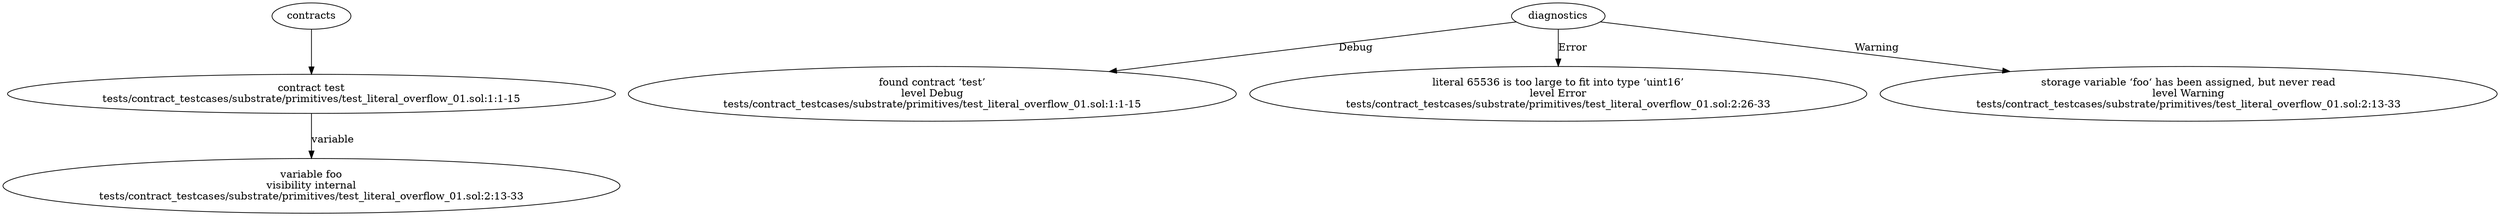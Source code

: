 strict digraph "tests/contract_testcases/substrate/primitives/test_literal_overflow_01.sol" {
	contract [label="contract test\ntests/contract_testcases/substrate/primitives/test_literal_overflow_01.sol:1:1-15"]
	var [label="variable foo\nvisibility internal\ntests/contract_testcases/substrate/primitives/test_literal_overflow_01.sol:2:13-33"]
	diagnostic [label="found contract ‘test’\nlevel Debug\ntests/contract_testcases/substrate/primitives/test_literal_overflow_01.sol:1:1-15"]
	diagnostic_6 [label="literal 65536 is too large to fit into type ‘uint16’\nlevel Error\ntests/contract_testcases/substrate/primitives/test_literal_overflow_01.sol:2:26-33"]
	diagnostic_7 [label="storage variable ‘foo‘ has been assigned, but never read\nlevel Warning\ntests/contract_testcases/substrate/primitives/test_literal_overflow_01.sol:2:13-33"]
	contracts -> contract
	contract -> var [label="variable"]
	diagnostics -> diagnostic [label="Debug"]
	diagnostics -> diagnostic_6 [label="Error"]
	diagnostics -> diagnostic_7 [label="Warning"]
}
